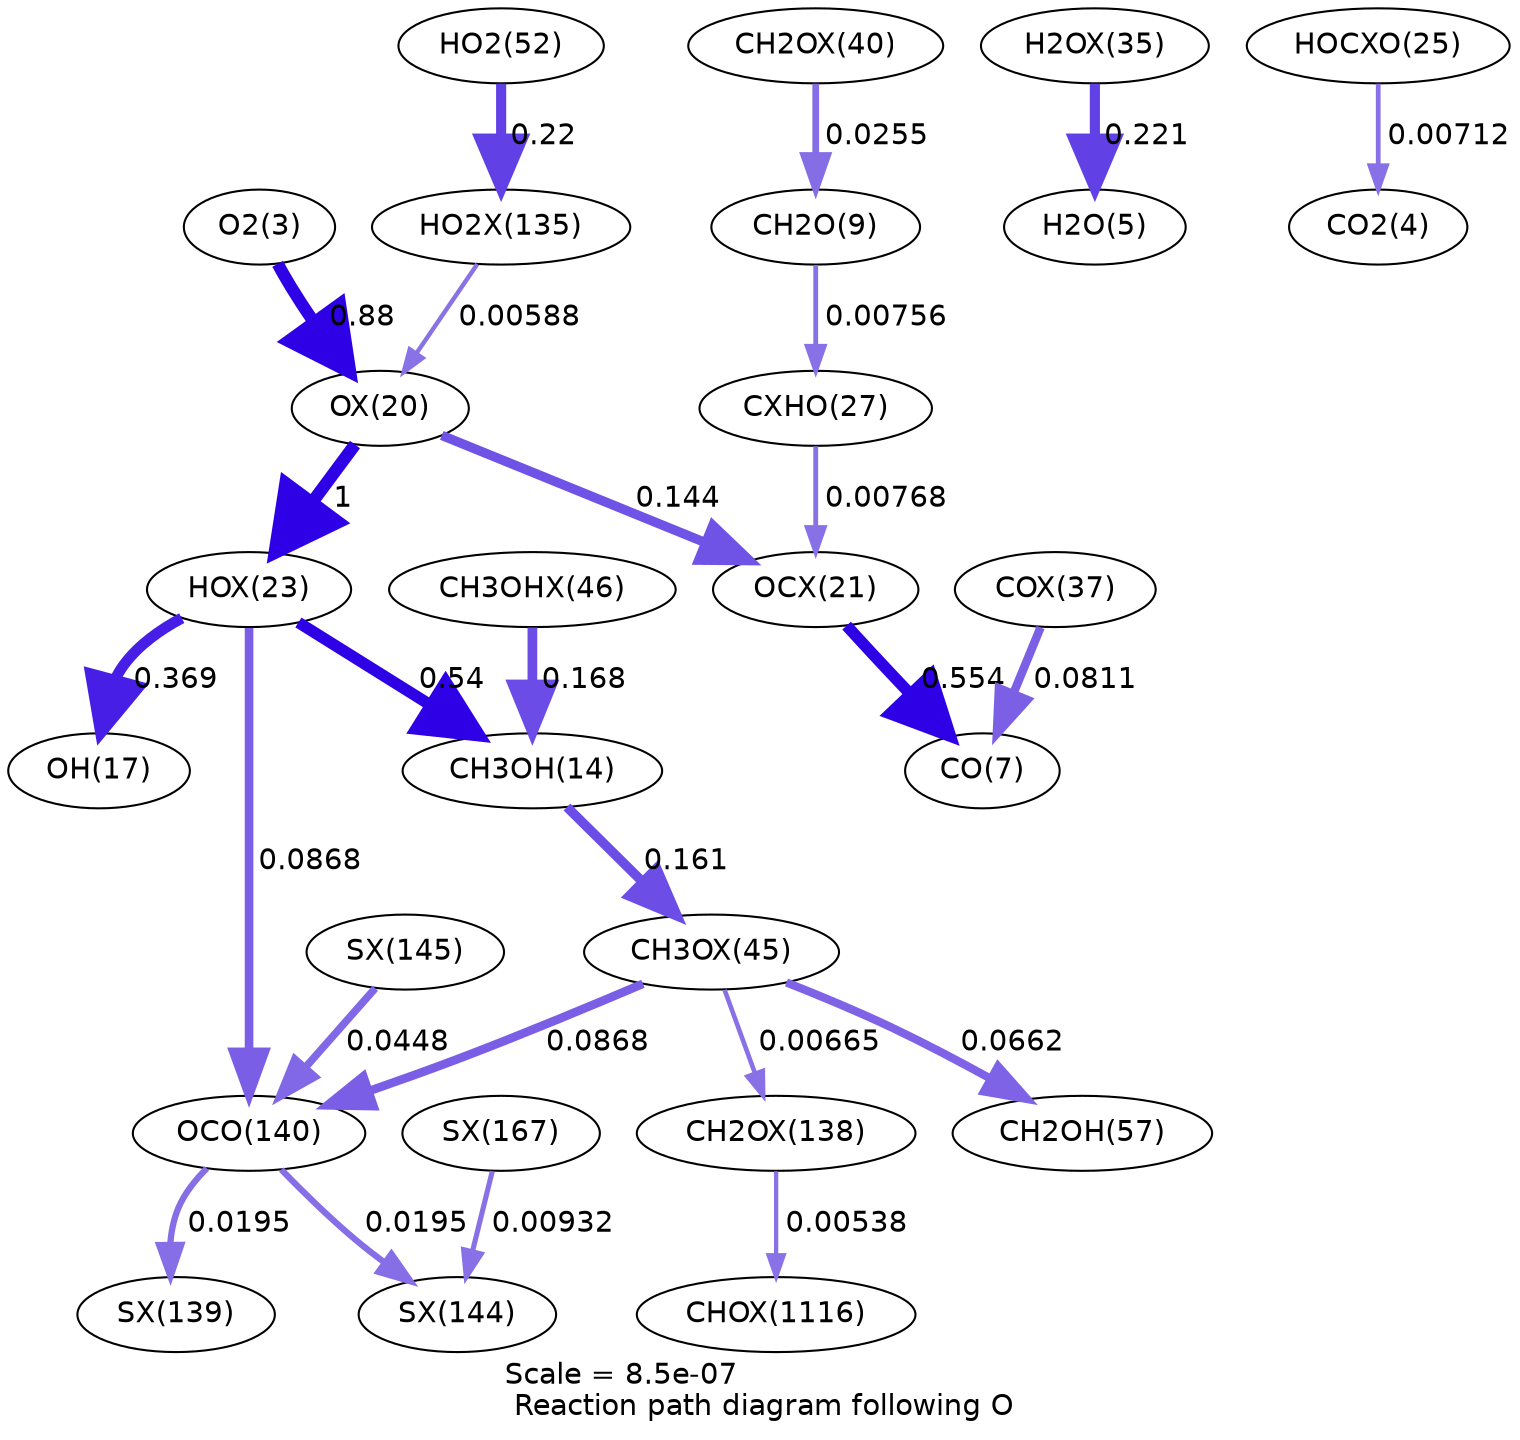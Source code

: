 digraph reaction_paths {
center=1;
s5 -> s45[fontname="Helvetica", penwidth=5.9, arrowsize=2.95, color="0.7, 1.38, 0.9"
, label=" 0.88"];
s45 -> s48[fontname="Helvetica", penwidth=6, arrowsize=3, color="0.7, 1.5, 0.9"
, label=" 1"];
s69 -> s45[fontname="Helvetica", penwidth=2.12, arrowsize=1.06, color="0.7, 0.506, 0.9"
, label=" 0.00588"];
s45 -> s46[fontname="Helvetica", penwidth=4.53, arrowsize=2.27, color="0.7, 0.644, 0.9"
, label=" 0.144"];
s48 -> s16[fontname="Helvetica", penwidth=5.53, arrowsize=2.77, color="0.7, 1.04, 0.9"
, label=" 0.54"];
s48 -> s19[fontname="Helvetica", penwidth=5.25, arrowsize=2.62, color="0.7, 0.869, 0.9"
, label=" 0.369"];
s48 -> s31[fontname="Helvetica", penwidth=4.15, arrowsize=2.08, color="0.7, 0.587, 0.9"
, label=" 0.0868"];
s64 -> s16[fontname="Helvetica", penwidth=4.66, arrowsize=2.33, color="0.7, 0.668, 0.9"
, label=" 0.168"];
s16 -> s63[fontname="Helvetica", penwidth=4.62, arrowsize=2.31, color="0.7, 0.661, 0.9"
, label=" 0.161"];
s55 -> s7[fontname="Helvetica", penwidth=4.86, arrowsize=2.43, color="0.7, 0.721, 0.9"
, label=" 0.221"];
s63 -> s31[fontname="Helvetica", penwidth=4.15, arrowsize=2.08, color="0.7, 0.587, 0.9"
, label=" 0.0868"];
s63 -> s25[fontname="Helvetica", penwidth=3.95, arrowsize=1.98, color="0.7, 0.566, 0.9"
, label=" 0.0662"];
s63 -> s70[fontname="Helvetica", penwidth=2.22, arrowsize=1.11, color="0.7, 0.507, 0.9"
, label=" 0.00665"];
s73 -> s31[fontname="Helvetica", penwidth=3.65, arrowsize=1.83, color="0.7, 0.545, 0.9"
, label=" 0.0448"];
s31 -> s71[fontname="Helvetica", penwidth=3.03, arrowsize=1.51, color="0.7, 0.519, 0.9"
, label=" 0.0195"];
s31 -> s72[fontname="Helvetica", penwidth=3.03, arrowsize=1.51, color="0.7, 0.52, 0.9"
, label=" 0.0195"];
s78 -> s72[fontname="Helvetica", penwidth=2.47, arrowsize=1.23, color="0.7, 0.509, 0.9"
, label=" 0.00932"];
s60 -> s11[fontname="Helvetica", penwidth=3.23, arrowsize=1.62, color="0.7, 0.526, 0.9"
, label=" 0.0255"];
s11 -> s52[fontname="Helvetica", penwidth=2.31, arrowsize=1.16, color="0.7, 0.508, 0.9"
, label=" 0.00756"];
s21 -> s69[fontname="Helvetica", penwidth=4.86, arrowsize=2.43, color="0.7, 0.72, 0.9"
, label=" 0.22"];
s46 -> s9[fontname="Helvetica", penwidth=5.55, arrowsize=2.78, color="0.7, 1.05, 0.9"
, label=" 0.554"];
s57 -> s9[fontname="Helvetica", penwidth=4.1, arrowsize=2.05, color="0.7, 0.581, 0.9"
, label=" 0.0811"];
s52 -> s46[fontname="Helvetica", penwidth=2.32, arrowsize=1.16, color="0.7, 0.508, 0.9"
, label=" 0.00768"];
s50 -> s6[fontname="Helvetica", penwidth=2.27, arrowsize=1.13, color="0.7, 0.507, 0.9"
, label=" 0.00712"];
s70 -> s119[fontname="Helvetica", penwidth=2.06, arrowsize=1.03, color="0.7, 0.505, 0.9"
, label=" 0.00538"];
s5 [ fontname="Helvetica", label="O2(3)"];
s6 [ fontname="Helvetica", label="CO2(4)"];
s7 [ fontname="Helvetica", label="H2O(5)"];
s9 [ fontname="Helvetica", label="CO(7)"];
s11 [ fontname="Helvetica", label="CH2O(9)"];
s16 [ fontname="Helvetica", label="CH3OH(14)"];
s19 [ fontname="Helvetica", label="OH(17)"];
s21 [ fontname="Helvetica", label="HO2(52)"];
s25 [ fontname="Helvetica", label="CH2OH(57)"];
s31 [ fontname="Helvetica", label="OCO(140)"];
s45 [ fontname="Helvetica", label="OX(20)"];
s46 [ fontname="Helvetica", label="OCX(21)"];
s48 [ fontname="Helvetica", label="HOX(23)"];
s50 [ fontname="Helvetica", label="HOCXO(25)"];
s52 [ fontname="Helvetica", label="CXHO(27)"];
s55 [ fontname="Helvetica", label="H2OX(35)"];
s57 [ fontname="Helvetica", label="COX(37)"];
s60 [ fontname="Helvetica", label="CH2OX(40)"];
s63 [ fontname="Helvetica", label="CH3OX(45)"];
s64 [ fontname="Helvetica", label="CH3OHX(46)"];
s69 [ fontname="Helvetica", label="HO2X(135)"];
s70 [ fontname="Helvetica", label="CH2OX(138)"];
s71 [ fontname="Helvetica", label="SX(139)"];
s72 [ fontname="Helvetica", label="SX(144)"];
s73 [ fontname="Helvetica", label="SX(145)"];
s78 [ fontname="Helvetica", label="SX(167)"];
s119 [ fontname="Helvetica", label="CHOX(1116)"];
 label = "Scale = 8.5e-07\l Reaction path diagram following O";
 fontname = "Helvetica";
}

